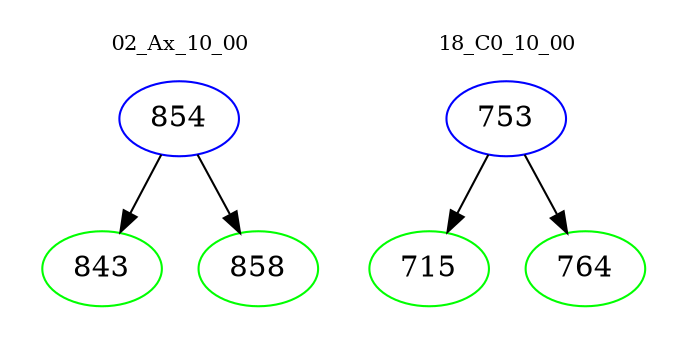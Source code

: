 digraph{
subgraph cluster_0 {
color = white
label = "02_Ax_10_00";
fontsize=10;
T0_854 [label="854", color="blue"]
T0_854 -> T0_843 [color="black"]
T0_843 [label="843", color="green"]
T0_854 -> T0_858 [color="black"]
T0_858 [label="858", color="green"]
}
subgraph cluster_1 {
color = white
label = "18_C0_10_00";
fontsize=10;
T1_753 [label="753", color="blue"]
T1_753 -> T1_715 [color="black"]
T1_715 [label="715", color="green"]
T1_753 -> T1_764 [color="black"]
T1_764 [label="764", color="green"]
}
}
